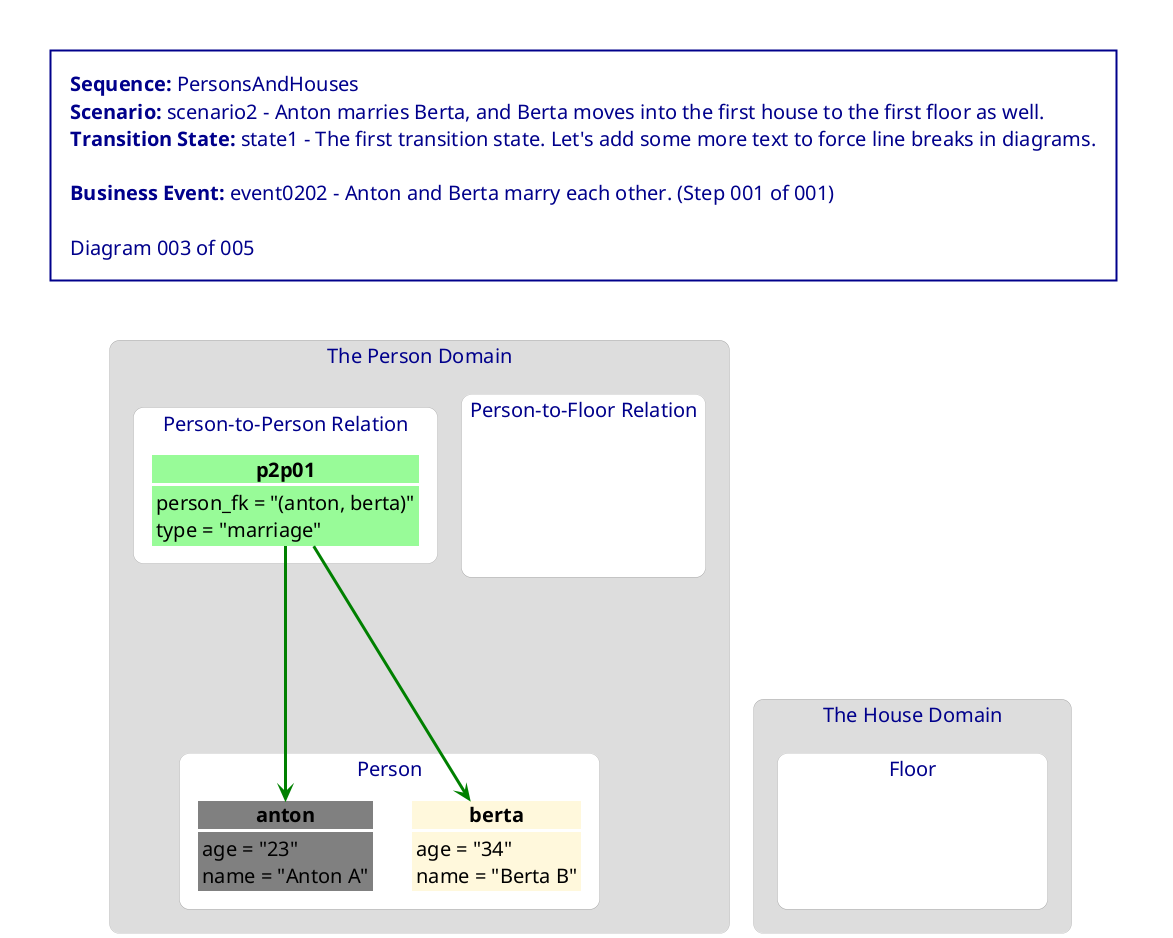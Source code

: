 @startuml PersonsAndHouses_scenario2_state1_003_event0202_001

<style>
    Shadowing false
    Rectangle {
        FontSize 18
        FontStyle bold
        HorizontalAlignment left
        LineThickness 0
        RoundCorner 20
    }
    Object {
        FontSize 20
        FontStyle normal
        HorizontalAlignment left
        LineColor white
        LineThickness 3
        RoundCorner 20
    }
    Arrow {
        LineThickness 3
    }
    Title {
        BackgroundColor white
        FontColor darkblue
        FontSize 20
        FontStyle normal
        HorizontalAlignment left
        LineColor darkblue
        LineThickness 2
        Margin 50
        Padding 20
    }
</style>

title \
<b>Sequence:</b> PersonsAndHouses\n\
<b>Scenario:</b> scenario2 - Anton marries Berta, and Berta moves into the first house to the first floor as well.\n\
<b>Transition State:</b> state1 - The first transition state. Let's add some more text to force line breaks in diagrams.\n\n\
<b>Business Event:</b> event0202 - Anton and Berta marry each other. (Step 001 of 001)\n\n\
Diagram 003 of 005

rectangle "The House Domain" as housedomain #DDDDDD {
    rectangle "Floor" as housedomain_floorclass #white {
        object "<color:white><b>floor0101</b></color>" as housedomain_floorclass_floor0101 #white {
            <color:white>house_fk = "house01"</color>
            <color:white>name = "The First Floor"</color>
        }
    }
}
rectangle "The Person Domain" as persondomain #DDDDDD {
    rectangle "Person-to-Floor Relation" as persondomain_p2fclass #white {
        object "<color:white><b>p2f02</b></color>" as persondomain_p2fclass_p2f02 #white {
            <color:white>floor_fk = "floor0101"</color>
            <color:white>person_fk = "berta"</color>
            <color:white>type = "tenant"</color>
        }
    }
    rectangle "Person-to-Person Relation" as persondomain_p2pclass #white {
        object "<color:black><b>p2p01</b></color>" as persondomain_p2pclass_p2p01 #palegreen {
            <color:black>person_fk = "(anton, berta)"</color>
            <color:black>type = "marriage"</color>
        }
    }
    rectangle "Person" as persondomain_personclass #white {
        object "<color:black><b>anton</b></color>" as persondomain_personclass_anton #grey {
            <color:black>age = "23"</color>
            <color:black>name = "Anton A"</color>
        }
        object "<color:black><b>berta</b></color>" as persondomain_personclass_berta #cornsilk {
            <color:black>age = "34"</color>
            <color:black>name = "Berta B"</color>
        }
    }
}

persondomain_p2fclass_p2f02 --[hidden]--> housedomain_floorclass_floor0101
persondomain_p2fclass_p2f02 --[hidden]--> persondomain_personclass_berta
persondomain_p2pclass_p2p01 ----> persondomain_personclass_anton #green
persondomain_p2pclass_p2p01 ----> persondomain_personclass_berta #green

@enduml
